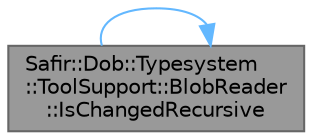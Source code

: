 digraph "Safir::Dob::Typesystem::ToolSupport::BlobReader::IsChangedRecursive"
{
 // LATEX_PDF_SIZE
  bgcolor="transparent";
  edge [fontname=Helvetica,fontsize=10,labelfontname=Helvetica,labelfontsize=10];
  node [fontname=Helvetica,fontsize=10,shape=box,height=0.2,width=0.4];
  rankdir="LR";
  Node1 [label="Safir::Dob::Typesystem\l::ToolSupport::BlobReader\l::IsChangedRecursive",height=0.2,width=0.4,color="gray40", fillcolor="grey60", style="filled", fontcolor="black",tooltip="Check change flags on all members, recursively."];
  Node1 -> Node1 [color="steelblue1",style="solid"];
}

